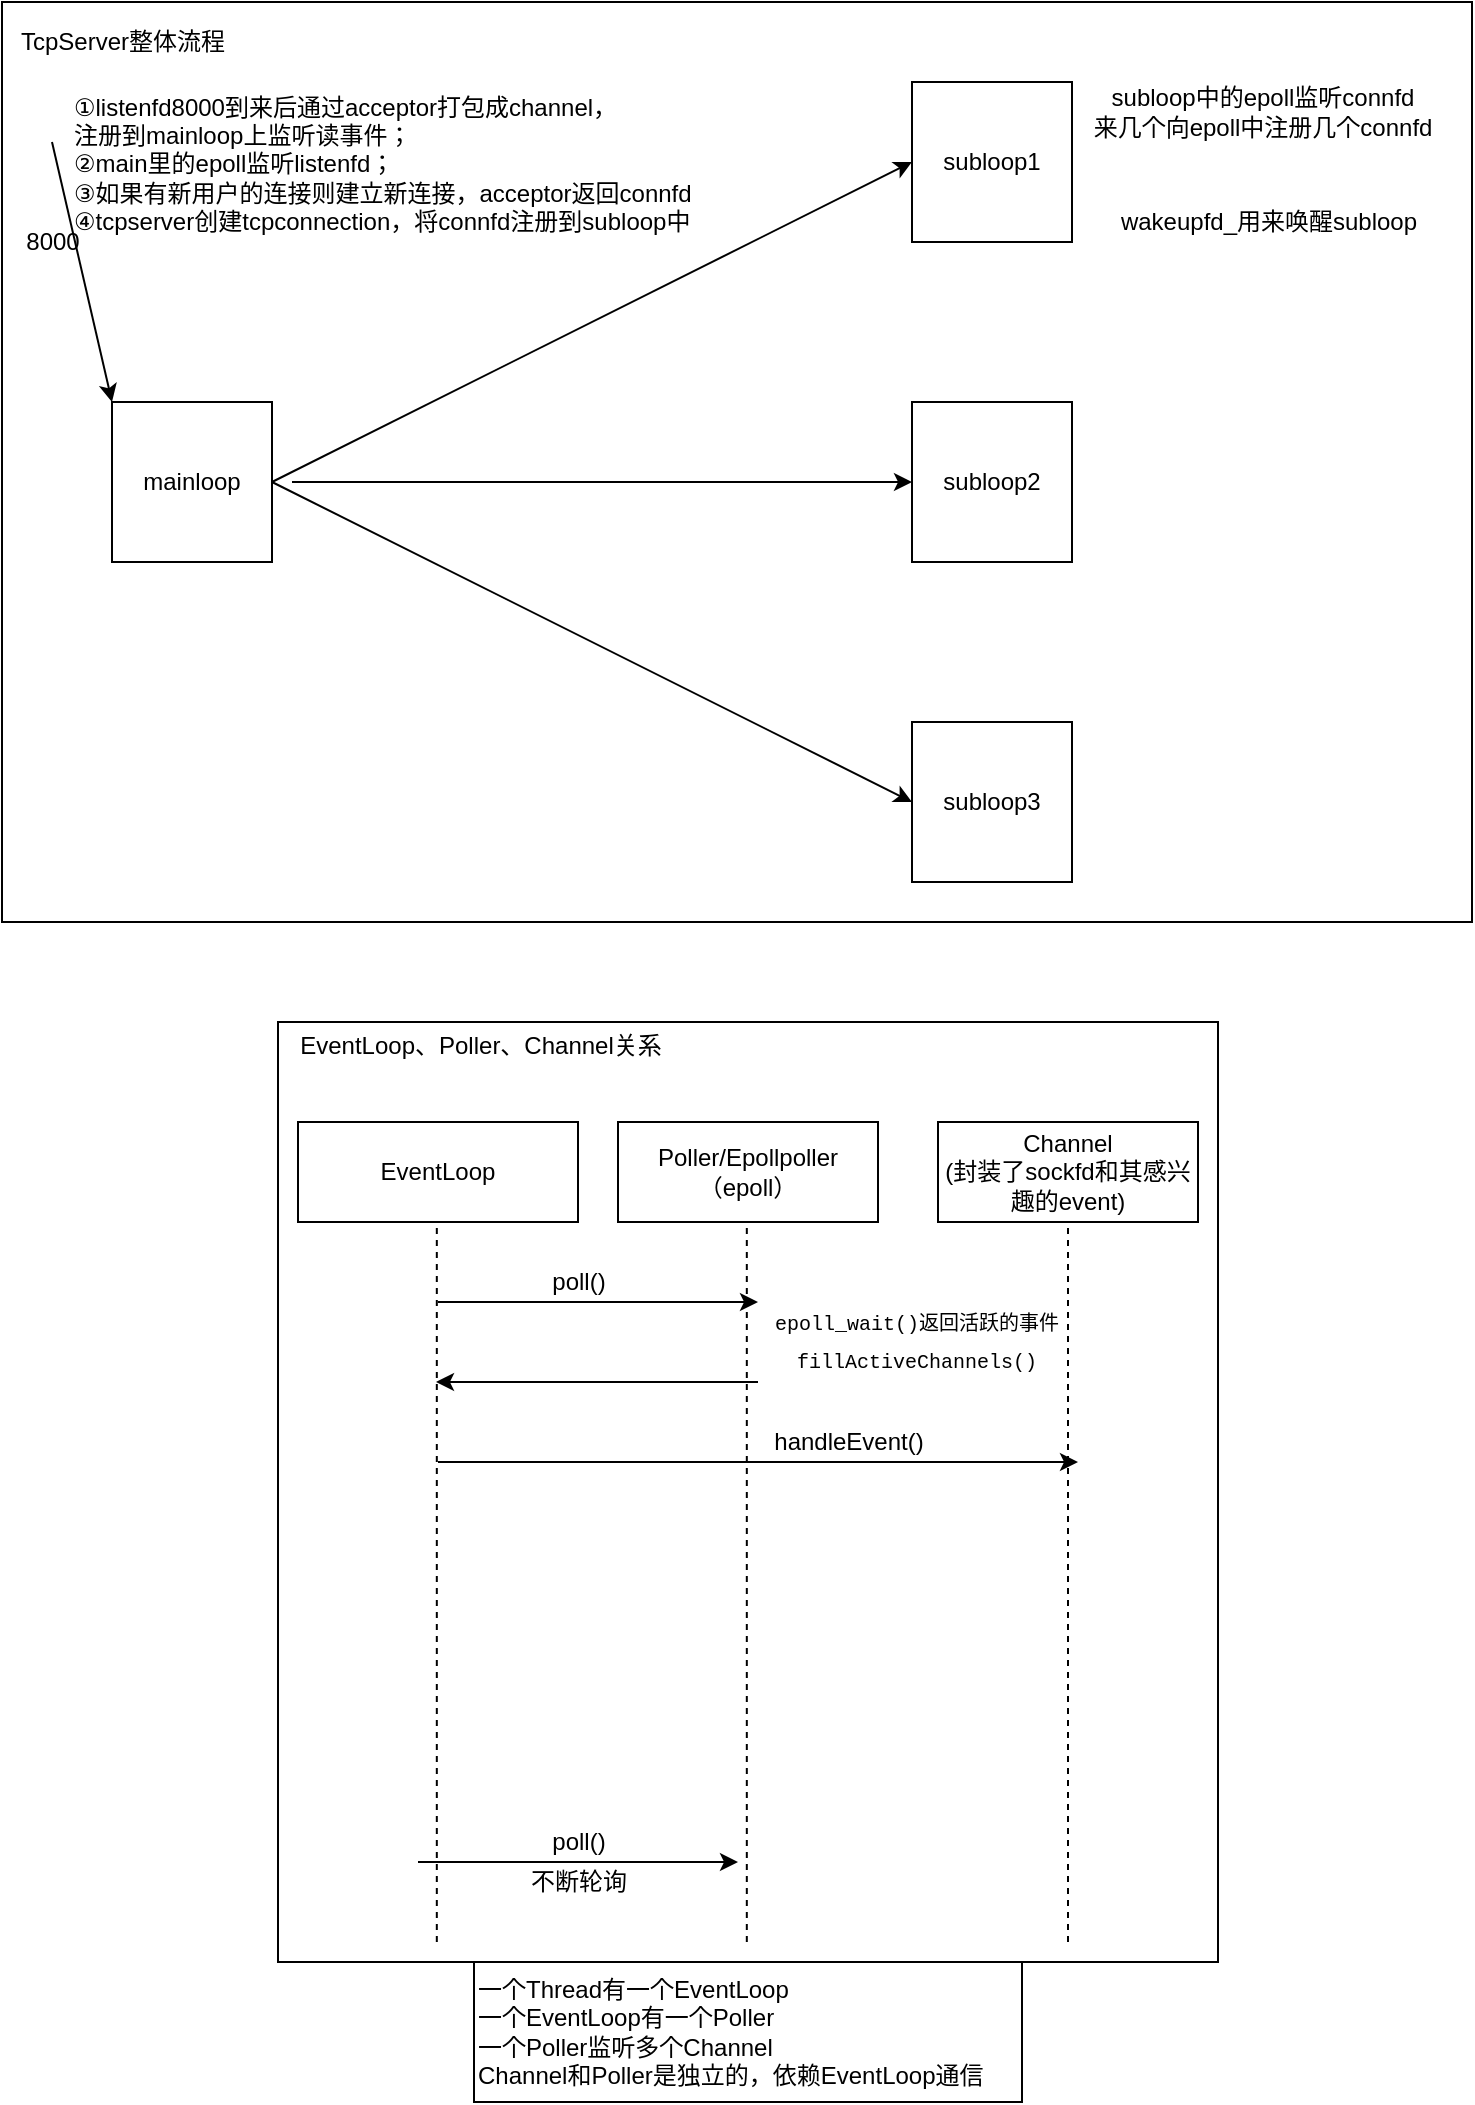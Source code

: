 <mxfile version="16.5.3" type="github">
  <diagram id="Dj5IQC7-7TMW4ebiaRUy" name="Page-1">
    <mxGraphModel dx="1038" dy="539" grid="1" gridSize="10" guides="1" tooltips="1" connect="1" arrows="1" fold="1" page="1" pageScale="1" pageWidth="827" pageHeight="1169" math="0" shadow="0">
      <root>
        <mxCell id="0" />
        <mxCell id="1" parent="0" />
        <mxCell id="Ko50d5RSyjODK2TblA3J-45" value="" style="rounded=0;whiteSpace=wrap;html=1;" vertex="1" parent="1">
          <mxGeometry x="178" y="530" width="470" height="470" as="geometry" />
        </mxCell>
        <mxCell id="LhpNpqyMSiNr2CxtEz3c-1" value="&lt;div style=&quot;background-color: rgb(255 , 255 , 255) ; font-family: &amp;#34;consolas&amp;#34; , &amp;#34;courier new&amp;#34; , monospace ; line-height: 19px&quot;&gt;&lt;font style=&quot;font-size: 10px&quot;&gt;epoll_wait()返回活跃的事件&lt;/font&gt;&lt;/div&gt;&lt;div style=&quot;background-color: rgb(255 , 255 , 255) ; font-family: &amp;#34;consolas&amp;#34; , &amp;#34;courier new&amp;#34; , monospace ; line-height: 19px&quot;&gt;&lt;span style=&quot;font-size: 10px&quot;&gt;fillActiveChannels()&lt;/span&gt;&lt;/div&gt;" style="text;html=1;resizable=0;autosize=1;align=center;verticalAlign=middle;points=[];fillColor=none;strokeColor=none;rounded=0;" parent="1" vertex="1">
          <mxGeometry x="407" y="670" width="180" height="40" as="geometry" />
        </mxCell>
        <mxCell id="Ko50d5RSyjODK2TblA3J-44" value="" style="rounded=0;whiteSpace=wrap;html=1;" vertex="1" parent="1">
          <mxGeometry x="40" y="20" width="735" height="460" as="geometry" />
        </mxCell>
        <mxCell id="1-TE-ElDCBIfOnYAz5QD-1" value="EventLoop" style="rounded=0;whiteSpace=wrap;html=1;" parent="1" vertex="1">
          <mxGeometry x="188" y="580" width="140" height="50" as="geometry" />
        </mxCell>
        <mxCell id="1-TE-ElDCBIfOnYAz5QD-2" value="Poller/Epollpoller（epoll）" style="rounded=0;whiteSpace=wrap;html=1;" parent="1" vertex="1">
          <mxGeometry x="348" y="580" width="130" height="50" as="geometry" />
        </mxCell>
        <mxCell id="1-TE-ElDCBIfOnYAz5QD-3" value="Channel&lt;br&gt;(&lt;span style=&quot;background-color: rgb(255 , 255 , 255)&quot;&gt;&lt;font style=&quot;font-size: 12px&quot;&gt;封装了sockfd和其感兴趣的event&lt;/font&gt;&lt;/span&gt;&lt;span&gt;)&lt;/span&gt;" style="rounded=0;whiteSpace=wrap;html=1;" parent="1" vertex="1">
          <mxGeometry x="508" y="580" width="130" height="50" as="geometry" />
        </mxCell>
        <mxCell id="1-TE-ElDCBIfOnYAz5QD-6" value="" style="endArrow=none;dashed=1;html=1;rounded=0;entryX=0.5;entryY=1;entryDx=0;entryDy=0;" parent="1" edge="1">
          <mxGeometry width="50" height="50" relative="1" as="geometry">
            <mxPoint x="573" y="990" as="sourcePoint" />
            <mxPoint x="573" y="630" as="targetPoint" />
          </mxGeometry>
        </mxCell>
        <mxCell id="1-TE-ElDCBIfOnYAz5QD-7" value="" style="endArrow=none;dashed=1;html=1;rounded=0;entryX=0.5;entryY=1;entryDx=0;entryDy=0;" parent="1" edge="1">
          <mxGeometry width="50" height="50" relative="1" as="geometry">
            <mxPoint x="257.41" y="990" as="sourcePoint" />
            <mxPoint x="257.41" y="630" as="targetPoint" />
          </mxGeometry>
        </mxCell>
        <mxCell id="1-TE-ElDCBIfOnYAz5QD-8" value="" style="endArrow=none;dashed=1;html=1;rounded=0;entryX=0.5;entryY=1;entryDx=0;entryDy=0;" parent="1" edge="1">
          <mxGeometry width="50" height="50" relative="1" as="geometry">
            <mxPoint x="412.41" y="990" as="sourcePoint" />
            <mxPoint x="412.41" y="630" as="targetPoint" />
          </mxGeometry>
        </mxCell>
        <mxCell id="1-TE-ElDCBIfOnYAz5QD-9" value="" style="endArrow=classic;html=1;rounded=0;" parent="1" edge="1">
          <mxGeometry width="50" height="50" relative="1" as="geometry">
            <mxPoint x="258" y="670" as="sourcePoint" />
            <mxPoint x="418" y="670" as="targetPoint" />
          </mxGeometry>
        </mxCell>
        <mxCell id="1-TE-ElDCBIfOnYAz5QD-10" value="poll()" style="text;html=1;resizable=0;autosize=1;align=center;verticalAlign=middle;points=[];fillColor=none;strokeColor=none;rounded=0;" parent="1" vertex="1">
          <mxGeometry x="308" y="650" width="40" height="20" as="geometry" />
        </mxCell>
        <mxCell id="1-TE-ElDCBIfOnYAz5QD-15" value="" style="endArrow=classic;html=1;rounded=0;" parent="1" edge="1">
          <mxGeometry width="50" height="50" relative="1" as="geometry">
            <mxPoint x="418" y="710" as="sourcePoint" />
            <mxPoint x="257" y="710" as="targetPoint" />
          </mxGeometry>
        </mxCell>
        <mxCell id="1-TE-ElDCBIfOnYAz5QD-16" value="" style="endArrow=classic;html=1;rounded=0;" parent="1" edge="1">
          <mxGeometry width="50" height="50" relative="1" as="geometry">
            <mxPoint x="258" y="750" as="sourcePoint" />
            <mxPoint x="578" y="750" as="targetPoint" />
          </mxGeometry>
        </mxCell>
        <mxCell id="1-TE-ElDCBIfOnYAz5QD-24" value="" style="endArrow=classic;html=1;rounded=0;" parent="1" edge="1">
          <mxGeometry width="50" height="50" relative="1" as="geometry">
            <mxPoint x="248" y="950" as="sourcePoint" />
            <mxPoint x="408" y="950" as="targetPoint" />
          </mxGeometry>
        </mxCell>
        <mxCell id="1-TE-ElDCBIfOnYAz5QD-25" value="poll()" style="text;html=1;resizable=0;autosize=1;align=center;verticalAlign=middle;points=[];fillColor=none;strokeColor=none;rounded=0;" parent="1" vertex="1">
          <mxGeometry x="308" y="930" width="40" height="20" as="geometry" />
        </mxCell>
        <mxCell id="1-TE-ElDCBIfOnYAz5QD-28" value="不断轮询" style="text;html=1;resizable=0;autosize=1;align=center;verticalAlign=middle;points=[];fillColor=none;strokeColor=none;rounded=0;" parent="1" vertex="1">
          <mxGeometry x="298" y="950" width="60" height="20" as="geometry" />
        </mxCell>
        <mxCell id="1-TE-ElDCBIfOnYAz5QD-36" value="handleEvent()" style="text;html=1;resizable=0;autosize=1;align=center;verticalAlign=middle;points=[];fillColor=none;strokeColor=none;rounded=0;" parent="1" vertex="1">
          <mxGeometry x="418" y="730" width="90" height="20" as="geometry" />
        </mxCell>
        <mxCell id="1-TE-ElDCBIfOnYAz5QD-40" value="&lt;div&gt;&lt;span&gt;一个Thread有一个EventLoop&lt;/span&gt;&lt;/div&gt;&lt;div&gt;&lt;span&gt;一个EventLoop有一个Poller&lt;/span&gt;&lt;/div&gt;&lt;div&gt;&lt;span&gt;一个Poller监听多个Channel&lt;/span&gt;&lt;/div&gt;&lt;div&gt;&lt;span&gt;Channel和Poller是独立的，依赖EventLoop通信&lt;/span&gt;&lt;/div&gt;" style="rounded=0;whiteSpace=wrap;html=1;align=left;" parent="1" vertex="1">
          <mxGeometry x="276" y="1000" width="274" height="70" as="geometry" />
        </mxCell>
        <mxCell id="Ko50d5RSyjODK2TblA3J-3" value="TcpServer整体流程" style="text;html=1;resizable=0;autosize=1;align=center;verticalAlign=middle;points=[];fillColor=none;strokeColor=none;rounded=0;" vertex="1" parent="1">
          <mxGeometry x="40" y="30" width="120" height="20" as="geometry" />
        </mxCell>
        <mxCell id="Ko50d5RSyjODK2TblA3J-5" value="mainloop" style="whiteSpace=wrap;html=1;aspect=fixed;" vertex="1" parent="1">
          <mxGeometry x="95" y="220" width="80" height="80" as="geometry" />
        </mxCell>
        <mxCell id="Ko50d5RSyjODK2TblA3J-6" value="subloop1" style="whiteSpace=wrap;html=1;aspect=fixed;" vertex="1" parent="1">
          <mxGeometry x="495" y="60" width="80" height="80" as="geometry" />
        </mxCell>
        <mxCell id="Ko50d5RSyjODK2TblA3J-10" value="" style="endArrow=classic;html=1;rounded=0;entryX=0;entryY=0;entryDx=0;entryDy=0;" edge="1" parent="1" target="Ko50d5RSyjODK2TblA3J-5">
          <mxGeometry width="50" height="50" relative="1" as="geometry">
            <mxPoint x="65" y="90" as="sourcePoint" />
            <mxPoint x="155" y="215" as="targetPoint" />
            <Array as="points" />
          </mxGeometry>
        </mxCell>
        <mxCell id="Ko50d5RSyjODK2TblA3J-11" value="①listenfd8000到来后通过acceptor打包成channel，&lt;br&gt;注册到mainloop上监听读事件；&lt;br&gt;②main里的epoll监听listenfd；&lt;br&gt;③如果有新用户的连接则建立新连接，acceptor返回connfd&lt;br&gt;④tcpserver创建tcpconnection，将connfd注册到subloop中" style="text;html=1;align=left;verticalAlign=middle;resizable=0;points=[];autosize=1;strokeColor=none;fillColor=none;" vertex="1" parent="1">
          <mxGeometry x="74" y="61" width="330" height="80" as="geometry" />
        </mxCell>
        <mxCell id="Ko50d5RSyjODK2TblA3J-12" value="subloop2&lt;br&gt;" style="whiteSpace=wrap;html=1;aspect=fixed;" vertex="1" parent="1">
          <mxGeometry x="495" y="220" width="80" height="80" as="geometry" />
        </mxCell>
        <mxCell id="Ko50d5RSyjODK2TblA3J-13" value="subloop3&lt;br&gt;" style="whiteSpace=wrap;html=1;aspect=fixed;" vertex="1" parent="1">
          <mxGeometry x="495" y="380" width="80" height="80" as="geometry" />
        </mxCell>
        <mxCell id="Ko50d5RSyjODK2TblA3J-14" value="subloop中的epoll监听connfd&lt;br&gt;来几个向epoll中注册几个connfd" style="text;html=1;align=center;verticalAlign=middle;resizable=0;points=[];autosize=1;strokeColor=none;fillColor=none;" vertex="1" parent="1">
          <mxGeometry x="575" y="60" width="190" height="30" as="geometry" />
        </mxCell>
        <mxCell id="Ko50d5RSyjODK2TblA3J-15" value="8000&lt;br&gt;" style="text;html=1;align=center;verticalAlign=middle;resizable=0;points=[];autosize=1;strokeColor=none;fillColor=none;" vertex="1" parent="1">
          <mxGeometry x="45" y="130" width="40" height="20" as="geometry" />
        </mxCell>
        <mxCell id="Ko50d5RSyjODK2TblA3J-16" value="" style="endArrow=classic;html=1;rounded=0;exitX=1;exitY=0.5;exitDx=0;exitDy=0;entryX=0;entryY=0.5;entryDx=0;entryDy=0;" edge="1" parent="1" source="Ko50d5RSyjODK2TblA3J-5" target="Ko50d5RSyjODK2TblA3J-6">
          <mxGeometry width="50" height="50" relative="1" as="geometry">
            <mxPoint x="325" y="210" as="sourcePoint" />
            <mxPoint x="375" y="160" as="targetPoint" />
          </mxGeometry>
        </mxCell>
        <mxCell id="Ko50d5RSyjODK2TblA3J-17" value="" style="endArrow=classic;html=1;rounded=0;entryX=0;entryY=0.5;entryDx=0;entryDy=0;" edge="1" parent="1" target="Ko50d5RSyjODK2TblA3J-12">
          <mxGeometry width="50" height="50" relative="1" as="geometry">
            <mxPoint x="185" y="260" as="sourcePoint" />
            <mxPoint x="375" y="160" as="targetPoint" />
          </mxGeometry>
        </mxCell>
        <mxCell id="Ko50d5RSyjODK2TblA3J-18" value="" style="endArrow=classic;html=1;rounded=0;exitX=1;exitY=0.5;exitDx=0;exitDy=0;entryX=0;entryY=0.5;entryDx=0;entryDy=0;" edge="1" parent="1" source="Ko50d5RSyjODK2TblA3J-5" target="Ko50d5RSyjODK2TblA3J-13">
          <mxGeometry width="50" height="50" relative="1" as="geometry">
            <mxPoint x="325" y="350" as="sourcePoint" />
            <mxPoint x="375" y="300" as="targetPoint" />
          </mxGeometry>
        </mxCell>
        <mxCell id="Ko50d5RSyjODK2TblA3J-19" value="wakeupfd_用来唤醒subloop" style="text;html=1;align=center;verticalAlign=middle;resizable=0;points=[];autosize=1;strokeColor=none;fillColor=none;" vertex="1" parent="1">
          <mxGeometry x="593" y="120" width="160" height="20" as="geometry" />
        </mxCell>
        <mxCell id="Ko50d5RSyjODK2TblA3J-46" value="EventLoop、Poller、Channel关系" style="text;html=1;align=center;verticalAlign=middle;resizable=0;points=[];autosize=1;strokeColor=none;fillColor=none;" vertex="1" parent="1">
          <mxGeometry x="179" y="532" width="200" height="20" as="geometry" />
        </mxCell>
      </root>
    </mxGraphModel>
  </diagram>
</mxfile>
